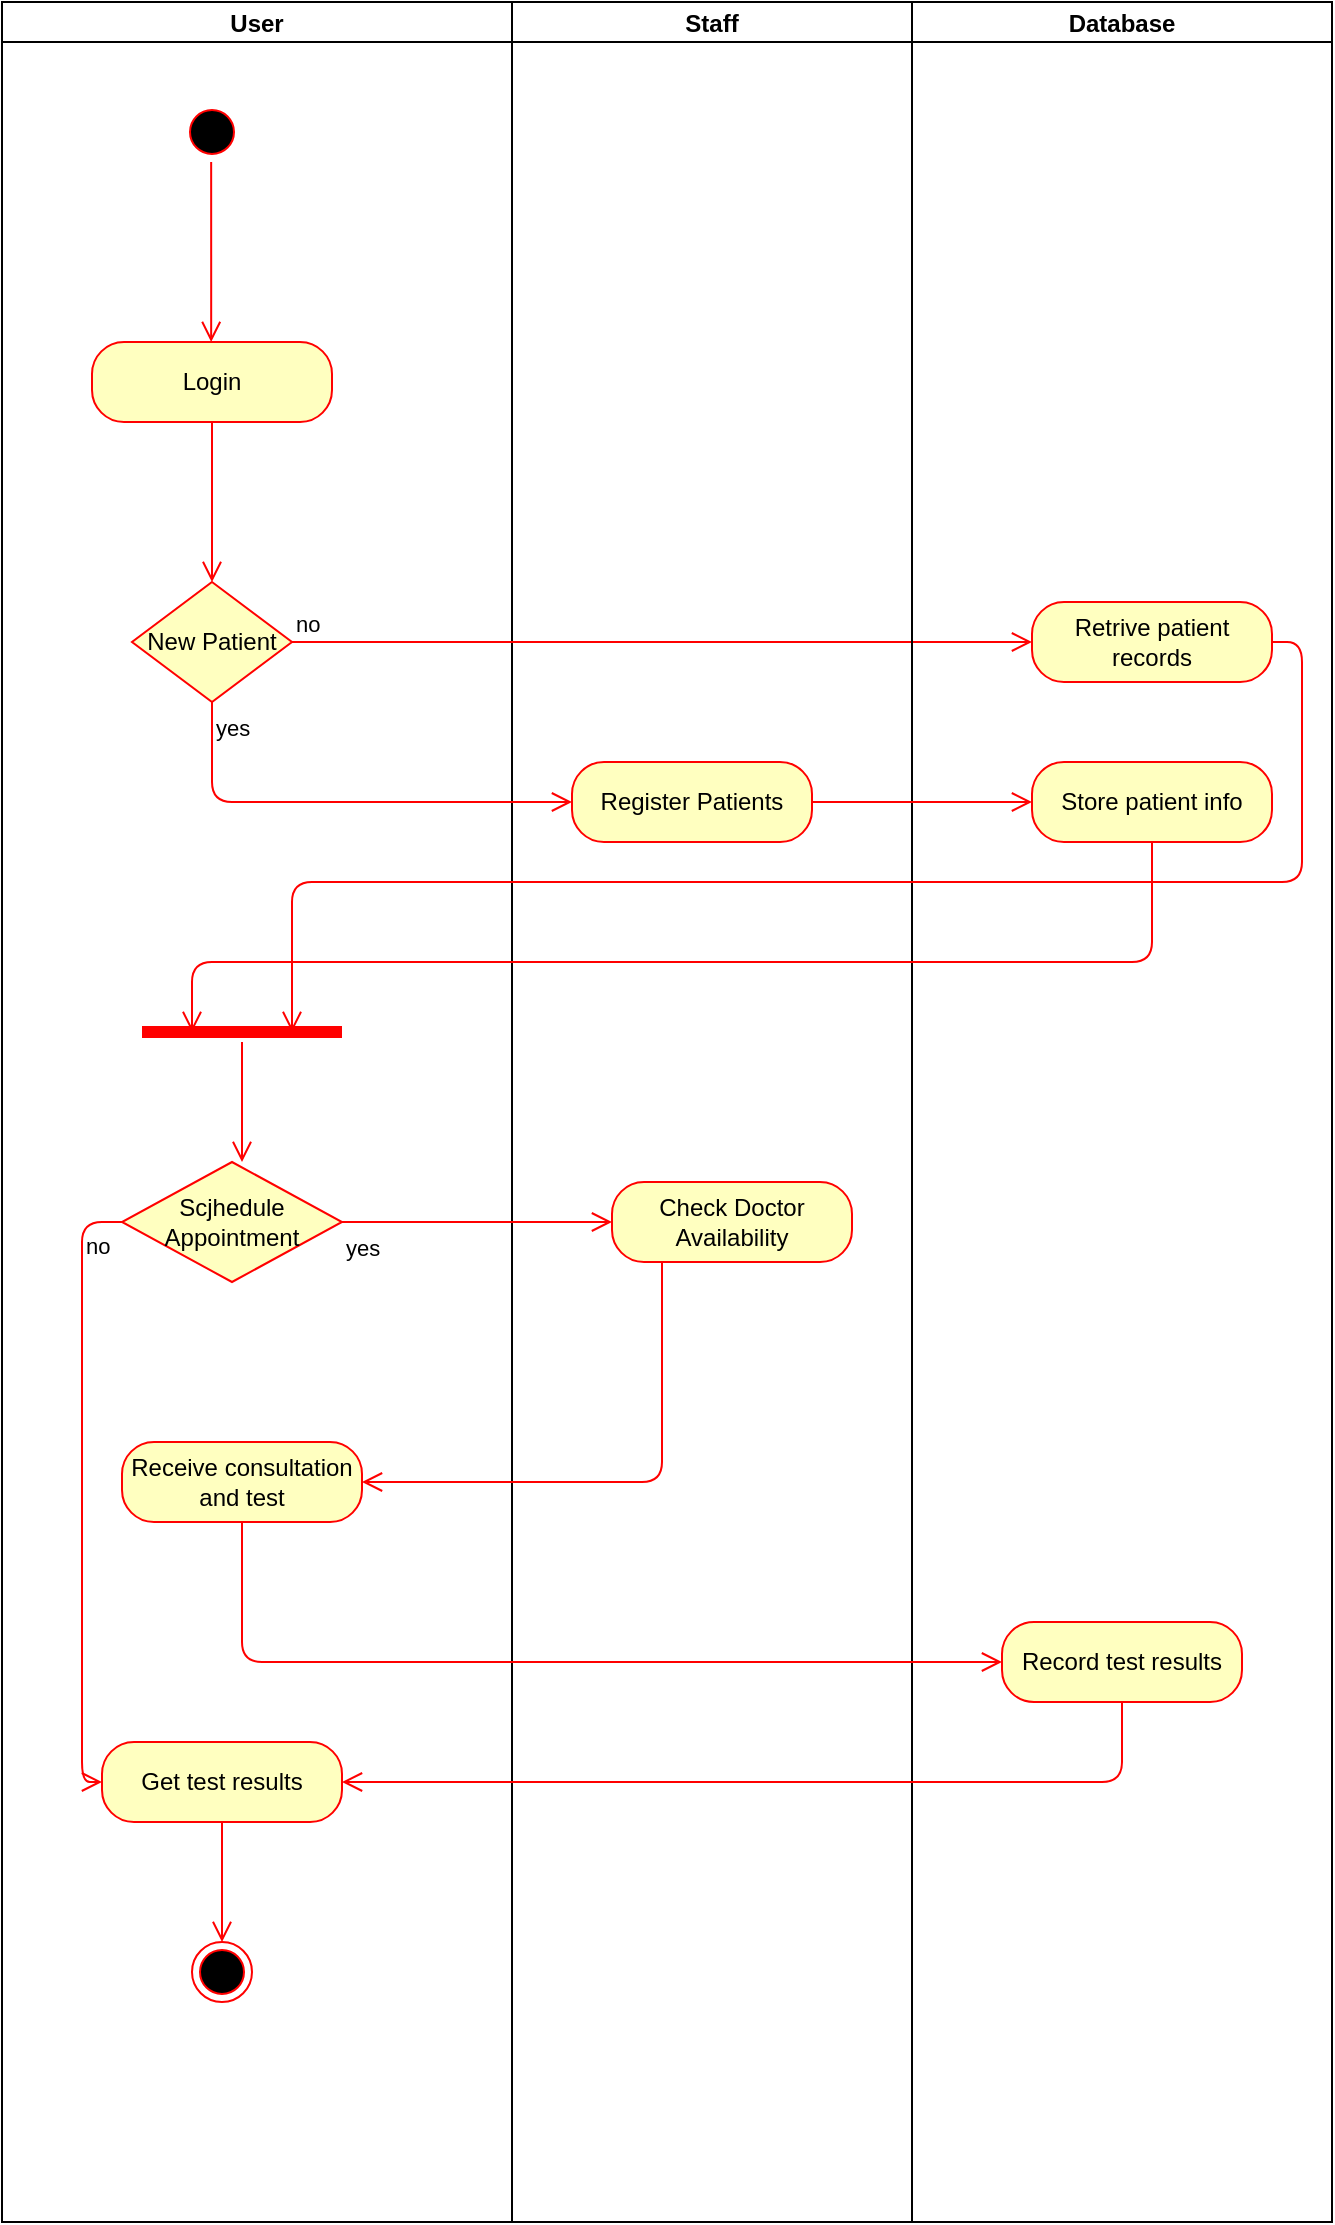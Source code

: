 <mxfile>
    <diagram id="iFKJNhQbGPiC81BOV7Z0" name="Page-1">
        <mxGraphModel dx="896" dy="381" grid="1" gridSize="10" guides="1" tooltips="1" connect="1" arrows="1" fold="1" page="1" pageScale="1" pageWidth="850" pageHeight="1100" math="0" shadow="0">
            <root>
                <mxCell id="0"/>
                <mxCell id="1" parent="0"/>
                <mxCell id="2" value="" style="swimlane;childLayout=stackLayout;resizeParent=1;resizeParentMax=0;startSize=0;horizontal=0;horizontalStack=1;" vertex="1" parent="1">
                    <mxGeometry x="70" y="10" width="665" height="1110" as="geometry">
                        <mxRectangle x="240" y="30" width="40" height="60" as="alternateBounds"/>
                    </mxGeometry>
                </mxCell>
                <mxCell id="3" value="User" style="swimlane;startSize=20;" vertex="1" parent="2">
                    <mxGeometry width="255" height="1110" as="geometry"/>
                </mxCell>
                <mxCell id="11" value="" style="ellipse;html=1;shape=startState;fillColor=#000000;strokeColor=#ff0000;" vertex="1" parent="3">
                    <mxGeometry x="90" y="50" width="30" height="30" as="geometry"/>
                </mxCell>
                <mxCell id="13" value="Login" style="rounded=1;whiteSpace=wrap;html=1;arcSize=40;fontColor=#000000;fillColor=#ffffc0;strokeColor=#ff0000;" vertex="1" parent="3">
                    <mxGeometry x="45" y="170" width="120" height="40" as="geometry"/>
                </mxCell>
                <mxCell id="14" value="" style="edgeStyle=orthogonalEdgeStyle;html=1;verticalAlign=bottom;endArrow=open;endSize=8;strokeColor=#ff0000;" edge="1" source="13" parent="3">
                    <mxGeometry relative="1" as="geometry">
                        <mxPoint x="105" y="290" as="targetPoint"/>
                    </mxGeometry>
                </mxCell>
                <mxCell id="12" value="" style="edgeStyle=orthogonalEdgeStyle;html=1;verticalAlign=bottom;endArrow=open;endSize=8;strokeColor=#ff0000;" edge="1" parent="3">
                    <mxGeometry relative="1" as="geometry">
                        <mxPoint x="104.58" y="170" as="targetPoint"/>
                        <mxPoint x="104.58" y="80" as="sourcePoint"/>
                        <Array as="points">
                            <mxPoint x="104.58" y="150"/>
                        </Array>
                    </mxGeometry>
                </mxCell>
                <mxCell id="15" value="New Patient" style="rhombus;whiteSpace=wrap;html=1;fillColor=#ffffc0;strokeColor=#ff0000;" vertex="1" parent="3">
                    <mxGeometry x="65" y="290" width="80" height="60" as="geometry"/>
                </mxCell>
                <mxCell id="32" value="" style="shape=line;html=1;strokeWidth=6;strokeColor=#ff0000;" vertex="1" parent="3">
                    <mxGeometry x="70" y="510" width="100" height="10" as="geometry"/>
                </mxCell>
                <mxCell id="33" value="" style="edgeStyle=orthogonalEdgeStyle;html=1;verticalAlign=bottom;endArrow=open;endSize=8;strokeColor=#ff0000;" edge="1" source="32" parent="3">
                    <mxGeometry relative="1" as="geometry">
                        <mxPoint x="120" y="580" as="targetPoint"/>
                    </mxGeometry>
                </mxCell>
                <mxCell id="38" value="Scjhedule Appointment" style="rhombus;whiteSpace=wrap;html=1;fillColor=#ffffc0;strokeColor=#ff0000;" vertex="1" parent="3">
                    <mxGeometry x="60" y="580" width="110" height="60" as="geometry"/>
                </mxCell>
                <mxCell id="44" value="Receive consultation and test" style="rounded=1;whiteSpace=wrap;html=1;arcSize=40;fontColor=#000000;fillColor=#ffffc0;strokeColor=#ff0000;" vertex="1" parent="3">
                    <mxGeometry x="60" y="720" width="120" height="40" as="geometry"/>
                </mxCell>
                <mxCell id="39" value="no" style="edgeStyle=orthogonalEdgeStyle;html=1;align=left;verticalAlign=bottom;endArrow=open;endSize=8;strokeColor=#ff0000;exitX=0;exitY=0.5;exitDx=0;exitDy=0;entryX=0;entryY=0.5;entryDx=0;entryDy=0;" edge="1" source="38" parent="3" target="50">
                    <mxGeometry x="-0.739" relative="1" as="geometry">
                        <mxPoint x="40" y="910" as="targetPoint"/>
                        <Array as="points">
                            <mxPoint x="40" y="610"/>
                            <mxPoint x="40" y="890"/>
                        </Array>
                        <mxPoint as="offset"/>
                    </mxGeometry>
                </mxCell>
                <mxCell id="49" value="" style="ellipse;html=1;shape=endState;fillColor=#000000;strokeColor=#ff0000;" vertex="1" parent="3">
                    <mxGeometry x="95" y="970" width="30" height="30" as="geometry"/>
                </mxCell>
                <mxCell id="50" value="Get test results" style="rounded=1;whiteSpace=wrap;html=1;arcSize=40;fontColor=#000000;fillColor=#ffffc0;strokeColor=#ff0000;" vertex="1" parent="3">
                    <mxGeometry x="50" y="870" width="120" height="40" as="geometry"/>
                </mxCell>
                <mxCell id="51" value="" style="edgeStyle=orthogonalEdgeStyle;html=1;verticalAlign=bottom;endArrow=open;endSize=8;strokeColor=#ff0000;entryX=0.5;entryY=0;entryDx=0;entryDy=0;" edge="1" source="50" parent="3" target="49">
                    <mxGeometry relative="1" as="geometry">
                        <mxPoint x="300" y="880" as="targetPoint"/>
                    </mxGeometry>
                </mxCell>
                <mxCell id="4" value="Staff" style="swimlane;startSize=20;" vertex="1" parent="2">
                    <mxGeometry x="255" width="200" height="1110" as="geometry"/>
                </mxCell>
                <mxCell id="26" value="Register Patients" style="rounded=1;whiteSpace=wrap;html=1;arcSize=40;fontColor=#000000;fillColor=#ffffc0;strokeColor=#ff0000;" vertex="1" parent="4">
                    <mxGeometry x="30" y="380" width="120" height="40" as="geometry"/>
                </mxCell>
                <mxCell id="36" value="Check Doctor Availability" style="rounded=1;whiteSpace=wrap;html=1;arcSize=40;fontColor=#000000;fillColor=#ffffc0;strokeColor=#ff0000;" vertex="1" parent="4">
                    <mxGeometry x="50" y="590" width="120" height="40" as="geometry"/>
                </mxCell>
                <mxCell id="16" value="no" style="edgeStyle=orthogonalEdgeStyle;html=1;align=left;verticalAlign=bottom;endArrow=open;endSize=8;strokeColor=#ff0000;exitX=1;exitY=0.5;exitDx=0;exitDy=0;entryX=0;entryY=0.5;entryDx=0;entryDy=0;" edge="1" source="15" parent="2" target="24">
                    <mxGeometry x="-1" relative="1" as="geometry">
                        <mxPoint x="460" y="330" as="targetPoint"/>
                    </mxGeometry>
                </mxCell>
                <mxCell id="17" value="yes" style="edgeStyle=orthogonalEdgeStyle;html=1;align=left;verticalAlign=top;endArrow=open;endSize=8;strokeColor=#ff0000;exitX=0.5;exitY=1;exitDx=0;exitDy=0;entryX=0;entryY=0.5;entryDx=0;entryDy=0;" edge="1" source="15" parent="2" target="26">
                    <mxGeometry x="-1" relative="1" as="geometry">
                        <mxPoint x="240" y="400" as="targetPoint"/>
                        <Array as="points">
                            <mxPoint x="105" y="400"/>
                        </Array>
                    </mxGeometry>
                </mxCell>
                <mxCell id="5" value="Database" style="swimlane;startSize=20;" vertex="1" parent="2">
                    <mxGeometry x="455" width="210" height="1110" as="geometry"/>
                </mxCell>
                <mxCell id="24" value="Retrive patient records" style="rounded=1;whiteSpace=wrap;html=1;arcSize=40;fontColor=#000000;fillColor=#ffffc0;strokeColor=#ff0000;" vertex="1" parent="5">
                    <mxGeometry x="60" y="300" width="120" height="40" as="geometry"/>
                </mxCell>
                <mxCell id="29" value="Store patient info" style="rounded=1;whiteSpace=wrap;html=1;arcSize=40;fontColor=#000000;fillColor=#ffffc0;strokeColor=#ff0000;" vertex="1" parent="5">
                    <mxGeometry x="60" y="380" width="120" height="40" as="geometry"/>
                </mxCell>
                <mxCell id="47" value="Record test results" style="rounded=1;whiteSpace=wrap;html=1;arcSize=40;fontColor=#000000;fillColor=#ffffc0;strokeColor=#ff0000;" vertex="1" parent="5">
                    <mxGeometry x="45" y="810" width="120" height="40" as="geometry"/>
                </mxCell>
                <mxCell id="27" value="" style="edgeStyle=orthogonalEdgeStyle;html=1;verticalAlign=bottom;endArrow=open;endSize=8;strokeColor=#ff0000;exitX=1;exitY=0.5;exitDx=0;exitDy=0;entryX=0;entryY=0.5;entryDx=0;entryDy=0;" edge="1" source="26" parent="2" target="29">
                    <mxGeometry relative="1" as="geometry">
                        <mxPoint x="480" y="400" as="targetPoint"/>
                    </mxGeometry>
                </mxCell>
                <mxCell id="30" value="" style="edgeStyle=orthogonalEdgeStyle;html=1;verticalAlign=bottom;endArrow=open;endSize=8;strokeColor=#ff0000;exitX=0.5;exitY=1;exitDx=0;exitDy=0;entryX=0.25;entryY=0.5;entryDx=0;entryDy=0;entryPerimeter=0;" edge="1" source="29" parent="2" target="32">
                    <mxGeometry relative="1" as="geometry">
                        <mxPoint x="500" y="510" as="targetPoint"/>
                        <Array as="points">
                            <mxPoint x="575" y="480"/>
                            <mxPoint x="95" y="480"/>
                        </Array>
                    </mxGeometry>
                </mxCell>
                <mxCell id="31" value="" style="edgeStyle=orthogonalEdgeStyle;html=1;verticalAlign=bottom;endArrow=open;endSize=8;strokeColor=#ff0000;exitX=1;exitY=0.5;exitDx=0;exitDy=0;entryX=0.75;entryY=0.5;entryDx=0;entryDy=0;entryPerimeter=0;" edge="1" parent="2" source="24" target="32">
                    <mxGeometry relative="1" as="geometry">
                        <mxPoint x="610" y="490" as="targetPoint"/>
                        <mxPoint x="610" y="330" as="sourcePoint"/>
                        <Array as="points">
                            <mxPoint x="650" y="320"/>
                            <mxPoint x="650" y="440"/>
                            <mxPoint x="145" y="440"/>
                        </Array>
                    </mxGeometry>
                </mxCell>
                <mxCell id="42" value="yes" style="edgeStyle=orthogonalEdgeStyle;html=1;align=left;verticalAlign=top;endArrow=open;endSize=8;strokeColor=#ff0000;exitX=1;exitY=0.5;exitDx=0;exitDy=0;" edge="1" parent="2" source="38" target="36">
                    <mxGeometry x="-1" relative="1" as="geometry">
                        <mxPoint x="150.0" y="710" as="targetPoint"/>
                        <mxPoint x="155.0" y="680" as="sourcePoint"/>
                    </mxGeometry>
                </mxCell>
                <mxCell id="37" value="" style="edgeStyle=orthogonalEdgeStyle;html=1;verticalAlign=bottom;endArrow=open;endSize=8;strokeColor=#ff0000;entryX=1;entryY=0.5;entryDx=0;entryDy=0;" edge="1" source="36" parent="2" target="44">
                    <mxGeometry relative="1" as="geometry">
                        <mxPoint x="330" y="790" as="targetPoint"/>
                        <Array as="points">
                            <mxPoint x="330" y="740"/>
                        </Array>
                    </mxGeometry>
                </mxCell>
                <mxCell id="45" value="" style="edgeStyle=orthogonalEdgeStyle;html=1;verticalAlign=bottom;endArrow=open;endSize=8;strokeColor=#ff0000;entryX=0;entryY=0.5;entryDx=0;entryDy=0;" edge="1" source="44" parent="2" target="47">
                    <mxGeometry relative="1" as="geometry">
                        <mxPoint x="160" y="850" as="targetPoint"/>
                        <Array as="points">
                            <mxPoint x="120" y="830"/>
                        </Array>
                    </mxGeometry>
                </mxCell>
                <mxCell id="48" value="" style="edgeStyle=orthogonalEdgeStyle;html=1;verticalAlign=bottom;endArrow=open;endSize=8;strokeColor=#ff0000;" edge="1" source="47" parent="2" target="50">
                    <mxGeometry relative="1" as="geometry">
                        <mxPoint x="200" y="900" as="targetPoint"/>
                        <Array as="points">
                            <mxPoint x="560" y="890"/>
                        </Array>
                    </mxGeometry>
                </mxCell>
            </root>
        </mxGraphModel>
    </diagram>
</mxfile>